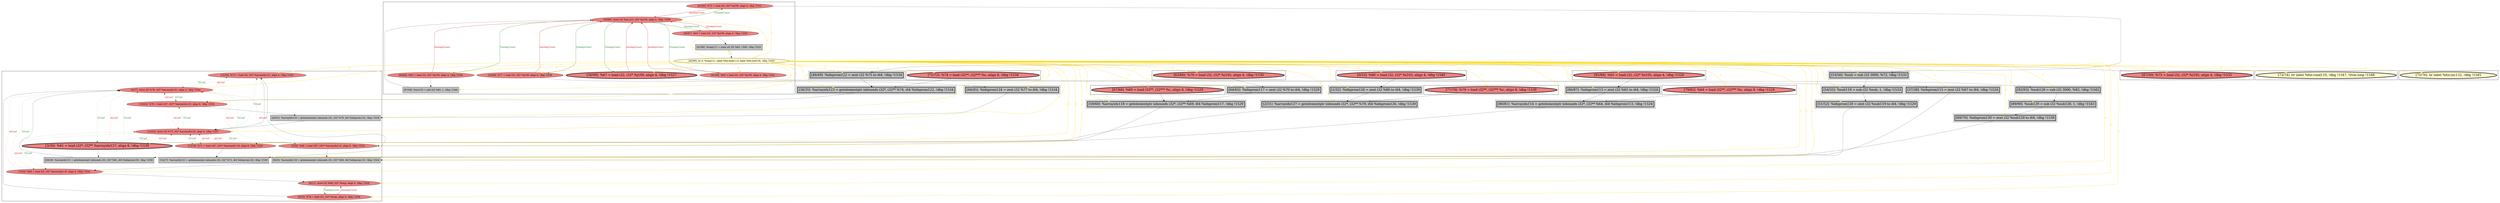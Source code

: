 
digraph G {



node7173->node7180 [style=dotted,color=firebrick3,label="A|Conf",penwidth=1.0,fontcolor=firebrick3 ]
node7160->node7163 [style=solid,color=firebrick3,label="A|indep|Const",penwidth=1.0,fontcolor=firebrick3 ]
node7185->node7182 [style=dotted,color=forestgreen,label="T|Conf",penwidth=1.0,fontcolor=forestgreen ]
node7182->node7185 [style=dotted,color=firebrick3,label="A|Conf",penwidth=1.0,fontcolor=firebrick3 ]
node7163->node7164 [style=solid,color=forestgreen,label="T|indep|Const",penwidth=1.0,fontcolor=forestgreen ]
node7185->node7181 [style=dotted,color=forestgreen,label="T|Conf",penwidth=1.0,fontcolor=forestgreen ]
node7181->node7185 [style=dotted,color=firebrick3,label="A|Conf",penwidth=1.0,fontcolor=firebrick3 ]
node7183->node7185 [style=dotted,color=firebrick3,label="A|Conf",penwidth=1.0,fontcolor=firebrick3 ]
node7168->node7201 [style=solid,color=gold,label="C",penwidth=1.0,fontcolor=gold ]
node7183->node7180 [style=dotted,color=firebrick3,label="A|Conf",penwidth=1.0,fontcolor=firebrick3 ]
node7158->node7193 [style=solid,color=black,label="",penwidth=0.5,fontcolor=black ]
node7180->node7182 [style=dotted,color=forestgreen,label="T|Conf",penwidth=1.0,fontcolor=forestgreen ]
node7180->node7173 [style=dotted,color=forestgreen,label="T|Conf",penwidth=1.0,fontcolor=forestgreen ]
node7168->node7169 [style=solid,color=gold,label="C",penwidth=1.0,fontcolor=gold ]
node7165->node7161 [style=solid,color=black,label="",penwidth=0.5,fontcolor=black ]
node7163->node7169 [style=solid,color=forestgreen,label="T|indep|Const",penwidth=1.0,fontcolor=forestgreen ]
node7157->node7156 [style=solid,color=black,label="",penwidth=0.5,fontcolor=black ]
node7163->node7166 [style=solid,color=forestgreen,label="T|indep|Const",penwidth=1.0,fontcolor=forestgreen ]
node7168->node7153 [style=solid,color=gold,label="C",penwidth=1.0,fontcolor=gold ]
node7184->node7177 [style=solid,color=firebrick3,label="A|indep|Const",penwidth=1.0,fontcolor=firebrick3 ]
node7201->node7176 [style=solid,color=black,label="",penwidth=0.5,fontcolor=black ]
node7161->node7163 [style=solid,color=black,label="",penwidth=0.5,fontcolor=black ]
node7172->node7180 [style=solid,color=black,label="",penwidth=0.5,fontcolor=black ]
node7183->node7178 [style=solid,color=black,label="",penwidth=0.5,fontcolor=black ]
node7173->node7185 [style=solid,color=black,label="",penwidth=0.5,fontcolor=black ]
node7199->node7201 [style=solid,color=black,label="",penwidth=0.5,fontcolor=black ]
node7176->node7179 [style=solid,color=black,label="",penwidth=0.5,fontcolor=black ]
node7166->node7163 [style=solid,color=firebrick3,label="A|indep|Const",penwidth=1.0,fontcolor=firebrick3 ]
node7185->node7174 [style=dotted,color=forestgreen,label="T|Conf",penwidth=1.0,fontcolor=forestgreen ]
node7174->node7185 [style=dotted,color=firebrick3,label="A|Conf",penwidth=1.0,fontcolor=firebrick3 ]
node7180->node7181 [style=dotted,color=forestgreen,label="T|Conf",penwidth=1.0,fontcolor=forestgreen ]
node7168->node7159 [style=solid,color=gold,label="C",penwidth=1.0,fontcolor=gold ]
node7162->node7163 [style=solid,color=firebrick3,label="A|indep|Const",penwidth=1.0,fontcolor=firebrick3 ]
node7179->node7173 [style=solid,color=black,label="",penwidth=0.5,fontcolor=black ]
node7156->node7154 [style=solid,color=black,label="",penwidth=0.5,fontcolor=black ]
node7168->node7171 [style=solid,color=gold,label="C",penwidth=1.0,fontcolor=gold ]
node7168->node7196 [style=solid,color=gold,label="C",penwidth=1.0,fontcolor=gold ]
node7168->node7183 [style=solid,color=gold,label="C",penwidth=1.0,fontcolor=gold ]
node7168->node7180 [style=solid,color=gold,label="C",penwidth=1.0,fontcolor=gold ]
node7168->node7166 [style=solid,color=gold,label="C",penwidth=1.0,fontcolor=gold ]
node7180->node7174 [style=dotted,color=forestgreen,label="T|Conf",penwidth=1.0,fontcolor=forestgreen ]
node7164->node7163 [style=solid,color=firebrick3,label="A|indep|Const",penwidth=1.0,fontcolor=firebrick3 ]
node7164->node7200 [style=solid,color=black,label="",penwidth=0.5,fontcolor=black ]
node7168->node7184 [style=solid,color=gold,label="C",penwidth=1.0,fontcolor=gold ]
node7168->node7194 [style=solid,color=gold,label="C",penwidth=1.0,fontcolor=gold ]
node7153->node7170 [style=solid,color=black,label="",penwidth=0.5,fontcolor=black ]
node7168->node7176 [style=solid,color=gold,label="C",penwidth=1.0,fontcolor=gold ]
node7168->node7177 [style=solid,color=gold,label="C",penwidth=1.0,fontcolor=gold ]
node7192->node7152 [style=solid,color=black,label="",penwidth=0.5,fontcolor=black ]
node7168->node7168 [style=solid,color=gold,label="C",penwidth=1.0,fontcolor=gold ]
node7154->node7174 [style=solid,color=black,label="",penwidth=0.5,fontcolor=black ]
node7163->node7162 [style=solid,color=forestgreen,label="T|indep|Const",penwidth=1.0,fontcolor=forestgreen ]
node7168->node7193 [style=solid,color=gold,label="C",penwidth=1.0,fontcolor=gold ]
node7182->node7180 [style=dotted,color=firebrick3,label="A|Conf",penwidth=1.0,fontcolor=firebrick3 ]
node7168->node7192 [style=solid,color=gold,label="C",penwidth=1.0,fontcolor=gold ]
node7168->node7199 [style=solid,color=gold,label="C",penwidth=1.0,fontcolor=gold ]
node7160->node7158 [style=solid,color=black,label="",penwidth=0.5,fontcolor=black ]
node7168->node7182 [style=solid,color=gold,label="C",penwidth=1.0,fontcolor=gold ]
node7185->node7173 [style=dotted,color=forestgreen,label="T|Conf",penwidth=1.0,fontcolor=forestgreen ]
node7168->node7157 [style=solid,color=gold,label="C",penwidth=1.0,fontcolor=gold ]
node7196->node7154 [style=solid,color=black,label="",penwidth=0.5,fontcolor=black ]
node7178->node7181 [style=solid,color=black,label="",penwidth=0.5,fontcolor=black ]
node7168->node7158 [style=solid,color=gold,label="C",penwidth=1.0,fontcolor=gold ]
node7168->node7164 [style=solid,color=gold,label="C",penwidth=1.0,fontcolor=gold ]
node7169->node7163 [style=solid,color=firebrick3,label="A|indep|Const",penwidth=1.0,fontcolor=firebrick3 ]
node7168->node7185 [style=solid,color=gold,label="C",penwidth=1.0,fontcolor=gold ]
node7191->node7179 [style=solid,color=black,label="",penwidth=0.5,fontcolor=black ]
node7195->node7178 [style=solid,color=black,label="",penwidth=0.5,fontcolor=black ]
node7168->node7167 [style=solid,color=gold,label="C",penwidth=1.0,fontcolor=gold ]
node7168->node7191 [style=solid,color=gold,label="C",penwidth=1.0,fontcolor=gold ]
node7168->node7172 [style=solid,color=gold,label="C",penwidth=1.0,fontcolor=gold ]
node7159->node7190 [style=solid,color=black,label="",penwidth=0.5,fontcolor=black ]
node7169->node7167 [style=solid,color=black,label="",penwidth=0.5,fontcolor=black ]
node7168->node7189 [style=solid,color=gold,label="C",penwidth=1.0,fontcolor=gold ]
node7152->node7182 [style=solid,color=black,label="",penwidth=0.5,fontcolor=black ]
node7168->node7162 [style=solid,color=gold,label="C",penwidth=1.0,fontcolor=gold ]
node7168->node7174 [style=solid,color=gold,label="C",penwidth=1.0,fontcolor=gold ]
node7165->node7163 [style=solid,color=firebrick3,label="A|indep|Const",penwidth=1.0,fontcolor=firebrick3 ]
node7168->node7190 [style=solid,color=gold,label="C",penwidth=1.0,fontcolor=gold ]
node7168->node7165 [style=solid,color=gold,label="C",penwidth=1.0,fontcolor=gold ]
node7168->node7154 [style=solid,color=gold,label="C",penwidth=1.0,fontcolor=gold ]
node7168->node7186 [style=solid,color=gold,label="C",penwidth=1.0,fontcolor=gold ]
node7198->node7172 [style=solid,color=black,label="",penwidth=0.5,fontcolor=black ]
node7168->node7160 [style=solid,color=gold,label="C",penwidth=1.0,fontcolor=gold ]
node7167->node7168 [style=solid,color=black,label="",penwidth=0.5,fontcolor=black ]
node7188->node7201 [style=solid,color=black,label="",penwidth=0.5,fontcolor=black ]
node7168->node7173 [style=solid,color=gold,label="C",penwidth=1.0,fontcolor=gold ]
node7163->node7160 [style=solid,color=forestgreen,label="T|indep|Const",penwidth=1.0,fontcolor=forestgreen ]
node7185->node7183 [style=dotted,color=forestgreen,label="T|Conf",penwidth=1.0,fontcolor=forestgreen ]
node7174->node7175 [style=solid,color=black,label="",penwidth=0.5,fontcolor=black ]
node7168->node7156 [style=solid,color=gold,label="C",penwidth=1.0,fontcolor=gold ]
node7180->node7183 [style=dotted,color=forestgreen,label="T|Conf",penwidth=1.0,fontcolor=forestgreen ]
node7168->node7198 [style=solid,color=gold,label="C",penwidth=1.0,fontcolor=gold ]
node7168->node7179 [style=solid,color=gold,label="C",penwidth=1.0,fontcolor=gold ]
node7163->node7165 [style=solid,color=forestgreen,label="T|indep|Const",penwidth=1.0,fontcolor=forestgreen ]
node7168->node7197 [style=solid,color=gold,label="C",penwidth=1.0,fontcolor=gold ]
node7168->node7161 [style=solid,color=gold,label="C",penwidth=1.0,fontcolor=gold ]
node7171->node7190 [style=solid,color=black,label="",penwidth=0.5,fontcolor=black ]
node7168->node7187 [style=solid,color=gold,label="C",penwidth=1.0,fontcolor=gold ]
node7176->node7180 [style=dotted,color=firebrick3,label="A|Conf",penwidth=1.0,fontcolor=firebrick3 ]
node7168->node7175 [style=solid,color=gold,label="C",penwidth=1.0,fontcolor=gold ]
node7168->node7200 [style=solid,color=gold,label="C",penwidth=1.0,fontcolor=gold ]
node7197->node7188 [style=solid,color=black,label="",penwidth=0.5,fontcolor=black ]
node7182->node7172 [style=solid,color=black,label="",penwidth=0.5,fontcolor=black ]
node7168->node7155 [style=solid,color=gold,label="C",penwidth=1.0,fontcolor=gold ]
node7189->node7198 [style=solid,color=black,label="",penwidth=0.5,fontcolor=black ]
node7168->node7188 [style=solid,color=gold,label="C",penwidth=1.0,fontcolor=gold ]
node7166->node7195 [style=solid,color=black,label="",penwidth=0.5,fontcolor=black ]
node7181->node7180 [style=dotted,color=firebrick3,label="A|Conf",penwidth=1.0,fontcolor=firebrick3 ]
node7177->node7184 [style=solid,color=forestgreen,label="T|indep|Const",penwidth=1.0,fontcolor=forestgreen ]
node7168->node7195 [style=solid,color=gold,label="C",penwidth=1.0,fontcolor=gold ]
node7175->node7185 [style=solid,color=black,label="",penwidth=0.5,fontcolor=black ]
node7184->node7180 [style=solid,color=black,label="",penwidth=0.5,fontcolor=black ]
node7168->node7170 [style=solid,color=gold,label="C",penwidth=1.0,fontcolor=gold ]
node7168->node7181 [style=solid,color=gold,label="C",penwidth=1.0,fontcolor=gold ]
node7200->node7189 [style=solid,color=black,label="",penwidth=0.5,fontcolor=black ]
node7193->node7191 [style=solid,color=black,label="",penwidth=0.5,fontcolor=black ]
node7174->node7180 [style=dotted,color=firebrick3,label="A|Conf",penwidth=1.0,fontcolor=firebrick3 ]
node7168->node7163 [style=solid,color=gold,label="C",penwidth=1.0,fontcolor=gold ]
node7190->node7183 [style=solid,color=black,label="",penwidth=0.5,fontcolor=black ]
node7168->node7152 [style=solid,color=gold,label="C",penwidth=1.0,fontcolor=gold ]
node7170->node7152 [style=solid,color=black,label="",penwidth=0.5,fontcolor=black ]
node7187->node7159 [style=solid,color=black,label="",penwidth=0.5,fontcolor=black ]
node7181->node7177 [style=solid,color=black,label="",penwidth=0.5,fontcolor=black ]
node7185->node7176 [style=dotted,color=forestgreen,label="T|Conf",penwidth=1.0,fontcolor=forestgreen ]
node7176->node7185 [style=dotted,color=firebrick3,label="A|Conf",penwidth=1.0,fontcolor=firebrick3 ]
node7180->node7176 [style=dotted,color=forestgreen,label="T|Conf",penwidth=1.0,fontcolor=forestgreen ]
node7162->node7155 [style=solid,color=black,label="",penwidth=0.5,fontcolor=black ]
node7168->node7178 [style=solid,color=gold,label="C",penwidth=1.0,fontcolor=gold ]
node7155->node7175 [style=solid,color=black,label="",penwidth=0.5,fontcolor=black ]


subgraph cluster27 {


node7201 [penwidth=3.0,fontsize=20,fillcolor=grey,label="[59/60]  %arrayidx118 = getelementptr inbounds i32*, i32** %69, i64 %idxprom117, !dbg !1529",shape=rectangle,style=filled ]



}

subgraph cluster26 {


node7200 [penwidth=3.0,fontsize=20,fillcolor=grey,label="[92/93]  %sub128 = sub i32 3000, %82, !dbg !1542",shape=rectangle,style=filled ]



}

subgraph cluster25 {


node7199 [penwidth=3.0,fontsize=20,fillcolor=lightcoral,label="[67/68]  %69 = load i32**, i32*** %c, align 8, !dbg !1529",shape=ellipse,style=filled ]



}

subgraph cluster24 {


node7198 [penwidth=3.0,fontsize=20,fillcolor=grey,label="[69/70]  %idxprom130 = zext i32 %sub129 to i64, !dbg !1539",shape=rectangle,style=filled ]



}

subgraph cluster22 {


node7196 [penwidth=3.0,fontsize=20,fillcolor=lightcoral,label="[71/72]  %74 = load i32**, i32*** %c, align 8, !dbg !1534",shape=ellipse,style=filled ]



}

subgraph cluster20 {


node7194 [penwidth=3.0,fontsize=20,fillcolor=lemonchiffon,label="[73/74]  br label %for.cond110, !dbg !1547, !llvm.loop !1548",shape=ellipse,style=filled ]



}

subgraph cluster18 {


node7192 [penwidth=3.0,fontsize=20,fillcolor=lightcoral,label="[77/78]  %79 = load i32**, i32*** %c, align 8, !dbg !1539",shape=ellipse,style=filled ]



}

subgraph cluster16 {


node7190 [penwidth=3.0,fontsize=20,fillcolor=grey,label="[80/81]  %arrayidx114 = getelementptr inbounds i32*, i32** %64, i64 %idxprom113, !dbg !1524",shape=rectangle,style=filled ]



}

subgraph cluster17 {


node7191 [penwidth=3.0,fontsize=20,fillcolor=grey,label="[51/52]  %idxprom120 = zext i32 %sub119 to i64, !dbg !1529",shape=rectangle,style=filled ]



}

subgraph cluster4 {


node7156 [penwidth=3.0,fontsize=20,fillcolor=grey,label="[48/49]  %idxprom122 = zext i32 %75 to i64, !dbg !1534",shape=rectangle,style=filled ]



}

subgraph cluster3 {


node7155 [penwidth=3.0,fontsize=20,fillcolor=grey,label="[44/45]  %idxprom124 = zext i32 %77 to i64, !dbg !1534",shape=rectangle,style=filled ]



}

subgraph cluster2 {


node7154 [penwidth=3.0,fontsize=20,fillcolor=grey,label="[34/35]  %arrayidx123 = getelementptr inbounds i32*, i32** %74, i64 %idxprom122, !dbg !1534",shape=rectangle,style=filled ]



}

subgraph cluster1 {


node7153 [penwidth=3.0,fontsize=20,fillcolor=lightcoral,label="[0/33]  %80 = load i32, i32* %i105, align 4, !dbg !1540",shape=ellipse,style=filled ]



}

subgraph cluster12 {


node7186 [penwidth=3.0,fontsize=20,fillcolor=lemonchiffon,label="[75/76]  br label %for.inc132, !dbg !1545",shape=ellipse,style=filled ]



}

subgraph cluster5 {


node7157 [penwidth=3.0,fontsize=20,fillcolor=lightcoral,label="[47/50]  %75 = load i32, i32* %i105, align 4, !dbg !1535",shape=ellipse,style=filled ]



}

subgraph cluster0 {


node7152 [penwidth=3.0,fontsize=20,fillcolor=grey,label="[2/31]  %arrayidx127 = getelementptr inbounds i32*, i32** %79, i64 %idxprom126, !dbg !1539",shape=rectangle,style=filled ]



}

subgraph cluster6 {


node7158 [penwidth=3.0,fontsize=20,fillcolor=grey,label="[53/56]  %sub = sub i32 3000, %72, !dbg !1532",shape=rectangle,style=filled ]



}

subgraph cluster14 {


node7188 [penwidth=3.0,fontsize=20,fillcolor=grey,label="[64/65]  %idxprom117 = zext i32 %70 to i64, !dbg !1529",shape=rectangle,style=filled ]



}

subgraph cluster7 {


node7159 [penwidth=3.0,fontsize=20,fillcolor=grey,label="[86/87]  %idxprom113 = zext i32 %65 to i64, !dbg !1524",shape=rectangle,style=filled ]



}

subgraph cluster23 {


node7197 [penwidth=3.0,fontsize=20,fillcolor=lightcoral,label="[63/66]  %70 = load i32, i32* %i105, align 4, !dbg !1530",shape=ellipse,style=filled ]



}

subgraph cluster8 {


node7167 [fillcolor=grey,label="[41/96]  %cmp111 = icmp ult i32 %63, 1500, !dbg !1522",shape=rectangle,style=filled ]
node7166 [penwidth=3.0,fontsize=20,fillcolor=lightcoral,label="[36/99]  %67 = load i32, i32* %j109, align 4, !dbg !1527",shape=ellipse,style=filled ]
node7161 [fillcolor=grey,label="[57/58]  %inc133 = add i32 %83, 1, !dbg !1546",shape=rectangle,style=filled ]
node7169 [fillcolor=lightcoral,label="[40/97]  %63 = load i32, i32* %j109, align 4, !dbg !1520",shape=ellipse,style=filled ]
node7168 [fillcolor=lemonchiffon,label="[42/95]  br i1 %cmp111, label %for.body112, label %for.end134, !dbg !1523",shape=ellipse,style=filled ]
node7163 [fillcolor=lightcoral,label="[39/98]  store i32 %inc133, i32* %j109, align 4, !dbg !1546",shape=ellipse,style=filled ]
node7160 [fillcolor=lightcoral,label="[61/62]  %72 = load i32, i32* %j109, align 4, !dbg !1531",shape=ellipse,style=filled ]
node7162 [fillcolor=lightcoral,label="[43/46]  %77 = load i32, i32* %j109, align 4, !dbg !1536",shape=ellipse,style=filled ]
node7164 [fillcolor=lightcoral,label="[91/94]  %82 = load i32, i32* %j109, align 4, !dbg !1541",shape=ellipse,style=filled ]
node7165 [fillcolor=lightcoral,label="[83/84]  %83 = load i32, i32* %j109, align 4, !dbg !1546",shape=ellipse,style=filled ]



}

subgraph cluster21 {


node7195 [penwidth=3.0,fontsize=20,fillcolor=grey,label="[37/38]  %idxprom115 = zext i32 %67 to i64, !dbg !1524",shape=rectangle,style=filled ]



}

subgraph cluster9 {


node7170 [penwidth=3.0,fontsize=20,fillcolor=grey,label="[1/32]  %idxprom126 = zext i32 %80 to i64, !dbg !1539",shape=rectangle,style=filled ]



}

subgraph cluster19 {


node7193 [penwidth=3.0,fontsize=20,fillcolor=grey,label="[54/55]  %sub119 = sub i32 %sub, 1, !dbg !1533",shape=rectangle,style=filled ]



}

subgraph cluster10 {


node7171 [penwidth=3.0,fontsize=20,fillcolor=lightcoral,label="[79/82]  %64 = load i32**, i32*** %c, align 8, !dbg !1524",shape=ellipse,style=filled ]



}

subgraph cluster11 {


node7185 [fillcolor=lightcoral,label="[12/23]  store i32 %73, i32* %arrayidx125, align 4, !dbg !1537",shape=ellipse,style=filled ]
node7183 [fillcolor=lightcoral,label="[5/26]  %66 = load i32*, i32** %arrayidx114, align 8, !dbg !1524",shape=ellipse,style=filled ]
node7182 [penwidth=3.0,fontsize=20,fillcolor=lightcoral,label="[3/30]  %81 = load i32*, i32** %arrayidx127, align 8, !dbg !1539",shape=ellipse,style=filled ]
node7178 [fillcolor=grey,label="[6/25]  %arrayidx116 = getelementptr inbounds i32, i32* %66, i64 %idxprom115, !dbg !1524",shape=rectangle,style=filled ]
node7173 [fillcolor=lightcoral,label="[15/16]  %73 = load i32, i32* %arrayidx121, align 4, !dbg !1529",shape=ellipse,style=filled ]
node7180 [fillcolor=lightcoral,label="[4/27]  store i32 %78, i32* %arrayidx131, align 4, !dbg !1544",shape=ellipse,style=filled ]
node7172 [fillcolor=grey,label="[28/29]  %arrayidx131 = getelementptr inbounds i32, i32* %81, i64 %idxprom130, !dbg !1539",shape=rectangle,style=filled ]
node7179 [fillcolor=grey,label="[14/17]  %arrayidx121 = getelementptr inbounds i32, i32* %71, i64 %idxprom120, !dbg !1529",shape=rectangle,style=filled ]
node7174 [fillcolor=lightcoral,label="[19/22]  %76 = load i32*, i32** %arrayidx123, align 8, !dbg !1534",shape=ellipse,style=filled ]
node7184 [fillcolor=lightcoral,label="[9/10]  %78 = load i32, i32* %tmp, align 4, !dbg !1538",shape=ellipse,style=filled ]
node7175 [fillcolor=grey,label="[20/21]  %arrayidx125 = getelementptr inbounds i32, i32* %76, i64 %idxprom124, !dbg !1534",shape=rectangle,style=filled ]
node7181 [fillcolor=lightcoral,label="[7/24]  %68 = load i32, i32* %arrayidx116, align 4, !dbg !1524",shape=ellipse,style=filled ]
node7177 [fillcolor=lightcoral,label="[8/11]  store i32 %68, i32* %tmp, align 4, !dbg !1528",shape=ellipse,style=filled ]
node7176 [fillcolor=lightcoral,label="[13/18]  %71 = load i32*, i32** %arrayidx118, align 8, !dbg !1529",shape=ellipse,style=filled ]



}

subgraph cluster13 {


node7187 [penwidth=3.0,fontsize=20,fillcolor=lightcoral,label="[85/88]  %65 = load i32, i32* %i105, align 4, !dbg !1526",shape=ellipse,style=filled ]



}

subgraph cluster15 {


node7189 [penwidth=3.0,fontsize=20,fillcolor=grey,label="[89/90]  %sub129 = sub i32 %sub128, 1, !dbg !1543",shape=rectangle,style=filled ]



}

}

